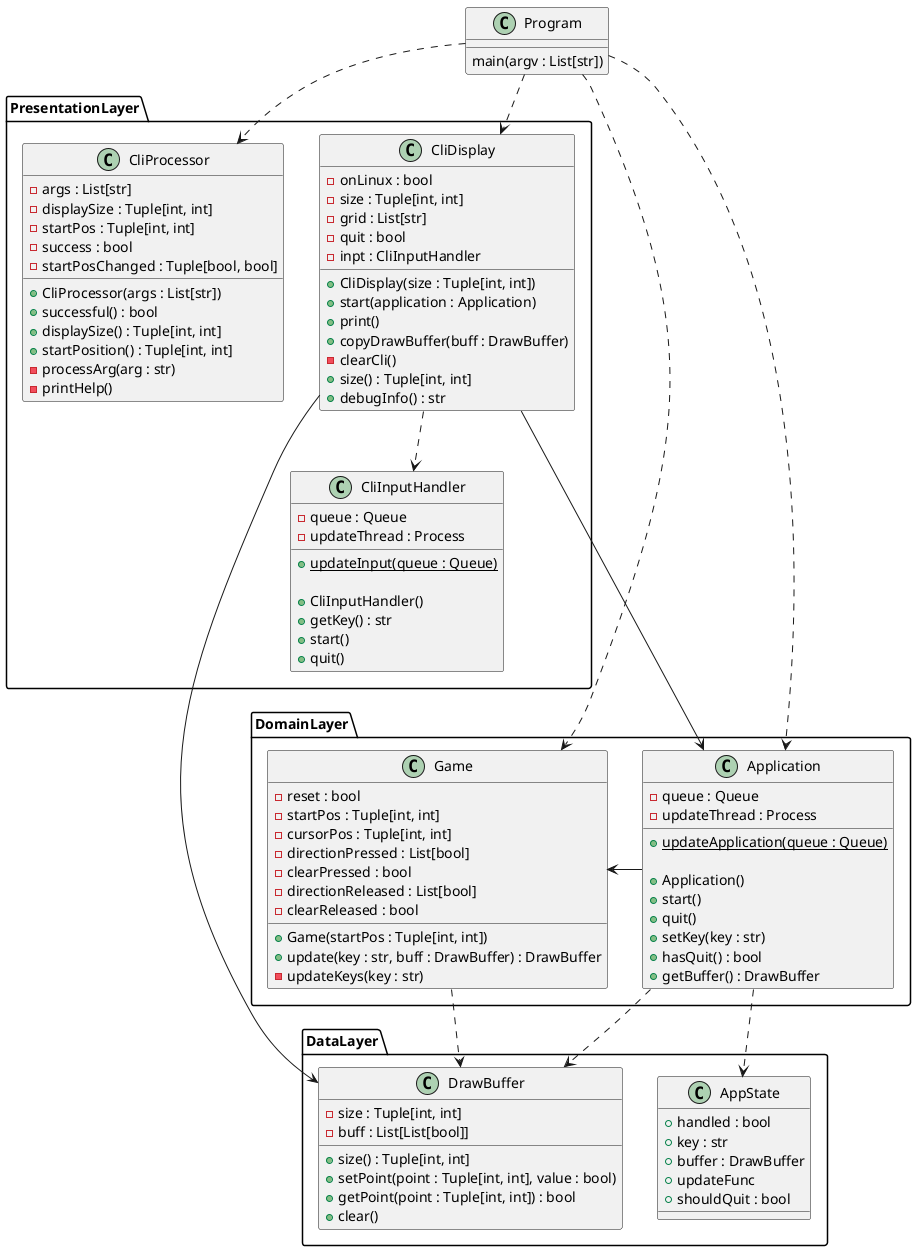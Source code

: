 @startuml etch-a-sketch-class

class Program {
    main(argv : List[str])
}

namespace PresentationLayer {
    class CliDisplay {
        - onLinux : bool
        - size : Tuple[int, int]
        - grid : List[str]
        - quit : bool
        - inpt : CliInputHandler

        + CliDisplay(size : Tuple[int, int])
        + start(application : Application)
        + print()
        + copyDrawBuffer(buff : DrawBuffer)
        - clearCli()
        + size() : Tuple[int, int]
        + debugInfo() : str
    }

    class CliProcessor {
        - args : List[str]
        - displaySize : Tuple[int, int]
        - startPos : Tuple[int, int]
        - success : bool
        - startPosChanged : Tuple[bool, bool]

        + CliProcessor(args : List[str])
        + successful() : bool
        + displaySize() : Tuple[int, int]
        + startPosition() : Tuple[int, int]
        - processArg(arg : str)
        - printHelp()
    }

    class CliInputHandler {
        - queue : Queue
        - updateThread : Process

        + {static} updateInput(queue : Queue)

        + CliInputHandler()
        + getKey() : str
        + start()
        + quit()
    }

    CliDisplay ..> CliInputHandler
}

namespace DomainLayer {
    class Application {
        - queue : Queue
        - updateThread : Process

        + {static} updateApplication(queue : Queue)

        + Application()
        + start()
        + quit()
        + setKey(key : str)
        + hasQuit() : bool
        + getBuffer() : DrawBuffer
    }

    class Game {
        - reset : bool
        - startPos : Tuple[int, int]
        - cursorPos : Tuple[int, int]
        - directionPressed : List[bool]
        - clearPressed : bool
        - directionReleased : List[bool]
        - clearReleased : bool
        
        + Game(startPos : Tuple[int, int])
        + update(key : str, buff : DrawBuffer) : DrawBuffer
        - updateKeys(key : str)
    }

    Application -> Game
}

namespace DataLayer {
    class DrawBuffer {
        - size : Tuple[int, int]
        - buff : List[List[bool]]

        + size() : Tuple[int, int]
        + setPoint(point : Tuple[int, int], value : bool)
        + getPoint(point : Tuple[int, int]) : bool
        + clear()
    }

    class AppState {
        + handled : bool
        + key : str
        + buffer : DrawBuffer
        + updateFunc
        + shouldQuit : bool
    }
}

Program ..> PresentationLayer.CliProcessor
Program ...> DomainLayer.Game
Program ...> DomainLayer.Application
Program ..> PresentationLayer.CliDisplay
PresentationLayer.CliDisplay ---> DomainLayer.Application
PresentationLayer.CliDisplay ---> DataLayer.DrawBuffer
DomainLayer.Application ..> DataLayer.AppState
DomainLayer.Application ..> DataLayer.DrawBuffer
DomainLayer.Game ..> DataLayer.DrawBuffer

@enduml

@startuml etch-a-sketch-seq

actor Player

participant Program

box PresentationLayer
participant CliInputHandler
participant CliDisplay
end box

box DomainLayer
participant Application
participant Game
end box

box DataLayer
entity DrawBuffer
entity AppState
end box

entity Queue

== Main Loop ==

alt main thread

Player -> Program : execute
Program -> CliDisplay : start(application)
CliDisplay -> CliInputHandler : start()
CliInputHandler -> Queue : Queue()
CliDisplay -> Application : start()
Application -> Queue : Queue()

loop !application.hasQuit()

CliDisplay -> CliInputHandler : getKey()
CliInputHandler -> Queue : get()
Queue --> CliInputHandler : key value or ''
CliInputHandler --> CliDisplay : key val or ''
CliDisplay -> Application : setKey(key)
Application -> Queue : get()
Queue --> Application : app state
Application -> AppState : state key = key
Application -> Queue : put(app state)

alt key == 'q'
CliDisplay -> Application : quit()
Application -> Queue : get()
Queue --> Application : app state
Application -> AppState : state quit = True
Application -> Queue : put(app state)
end

CliDisplay -> CliDisplay : clearCli()
CliDisplay -> Application : getBuffer()
Application -> Queue : get()
Queue --> Application : app state
Application -> AppState : state handled = True
Application -> Queue : put(app state)
Application --> CliDisplay : state buffer
CliDisplay -> CliDisplay : copyDrawBuffer

loop all rows
loop all columns
CliDisplay -> DrawBuffer : getPoint((col, row))
DrawBuffer --> CliDisplay : value at point
end
end

CliDisplay -> CliDisplay : print()
CliDisplay --> Player : output

end

else CliInputHandler process

CliInputHandler -> CliInputHandler : start update process

loop key != 'q'

CliInputHandler -> CliInputHandler : getch()
CliInputHandler -> Queue : put(key)

end

else Application process

Application -> Queue : get()
Queue --> Application : app state

alt appState.handled:
Application -> AppState : updateFunc(app state key, app state buffer)
AppState -> Game : update
Game -> DrawBuffer : set points on or off, clear, etc
DrawBuffer --> Game : updated version
Game --> AppState : updated buffer
AppState --> AppState : updated buffer
Application --> Queue : put(new app state)
end

end

@enduml
